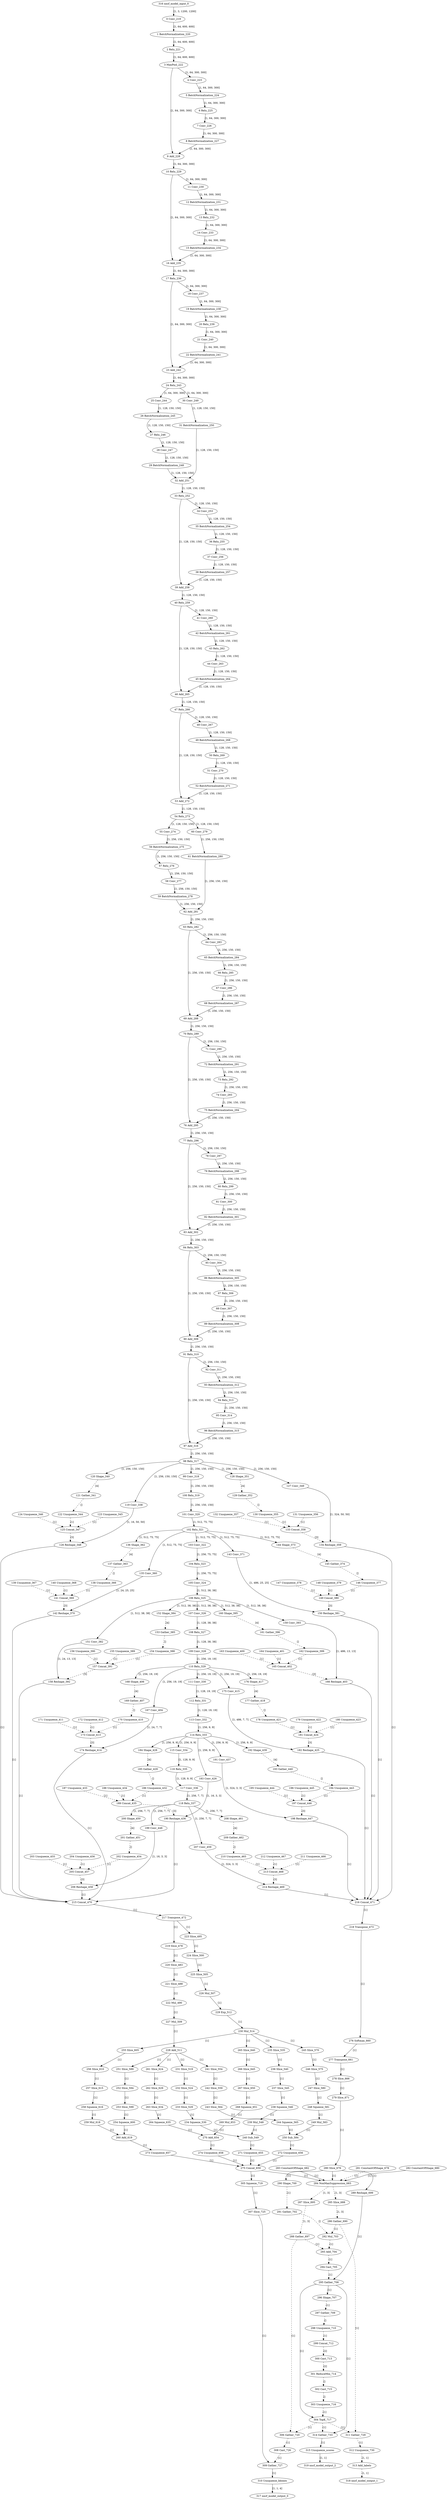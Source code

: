 strict digraph  {
"0 Conv_219" [id=0, type=Conv];
"1 BatchNormalization_220" [id=1, type=BatchNormalization];
"2 Relu_221" [id=2, type=Relu];
"3 MaxPool_222" [id=3, type=MaxPool];
"4 Conv_223" [id=4, type=Conv];
"5 BatchNormalization_224" [id=5, type=BatchNormalization];
"6 Relu_225" [id=6, type=Relu];
"7 Conv_226" [id=7, type=Conv];
"8 BatchNormalization_227" [id=8, type=BatchNormalization];
"9 Add_228" [id=9, type=Add];
"10 Relu_229" [id=10, type=Relu];
"11 Conv_230" [id=11, type=Conv];
"12 BatchNormalization_231" [id=12, type=BatchNormalization];
"13 Relu_232" [id=13, type=Relu];
"14 Conv_233" [id=14, type=Conv];
"15 BatchNormalization_234" [id=15, type=BatchNormalization];
"16 Add_235" [id=16, type=Add];
"17 Relu_236" [id=17, type=Relu];
"18 Conv_237" [id=18, type=Conv];
"19 BatchNormalization_238" [id=19, type=BatchNormalization];
"20 Relu_239" [id=20, type=Relu];
"21 Conv_240" [id=21, type=Conv];
"22 BatchNormalization_241" [id=22, type=BatchNormalization];
"23 Add_242" [id=23, type=Add];
"24 Relu_243" [id=24, type=Relu];
"25 Conv_244" [id=25, type=Conv];
"26 BatchNormalization_245" [id=26, type=BatchNormalization];
"27 Relu_246" [id=27, type=Relu];
"28 Conv_247" [id=28, type=Conv];
"29 BatchNormalization_248" [id=29, type=BatchNormalization];
"30 Conv_249" [id=30, type=Conv];
"31 BatchNormalization_250" [id=31, type=BatchNormalization];
"32 Add_251" [id=32, type=Add];
"33 Relu_252" [id=33, type=Relu];
"34 Conv_253" [id=34, type=Conv];
"35 BatchNormalization_254" [id=35, type=BatchNormalization];
"36 Relu_255" [id=36, type=Relu];
"37 Conv_256" [id=37, type=Conv];
"38 BatchNormalization_257" [id=38, type=BatchNormalization];
"39 Add_258" [id=39, type=Add];
"40 Relu_259" [id=40, type=Relu];
"41 Conv_260" [id=41, type=Conv];
"42 BatchNormalization_261" [id=42, type=BatchNormalization];
"43 Relu_262" [id=43, type=Relu];
"44 Conv_263" [id=44, type=Conv];
"45 BatchNormalization_264" [id=45, type=BatchNormalization];
"46 Add_265" [id=46, type=Add];
"47 Relu_266" [id=47, type=Relu];
"48 Conv_267" [id=48, type=Conv];
"49 BatchNormalization_268" [id=49, type=BatchNormalization];
"50 Relu_269" [id=50, type=Relu];
"51 Conv_270" [id=51, type=Conv];
"52 BatchNormalization_271" [id=52, type=BatchNormalization];
"53 Add_272" [id=53, type=Add];
"54 Relu_273" [id=54, type=Relu];
"55 Conv_274" [id=55, type=Conv];
"56 BatchNormalization_275" [id=56, type=BatchNormalization];
"57 Relu_276" [id=57, type=Relu];
"58 Conv_277" [id=58, type=Conv];
"59 BatchNormalization_278" [id=59, type=BatchNormalization];
"60 Conv_279" [id=60, type=Conv];
"61 BatchNormalization_280" [id=61, type=BatchNormalization];
"62 Add_281" [id=62, type=Add];
"63 Relu_282" [id=63, type=Relu];
"64 Conv_283" [id=64, type=Conv];
"65 BatchNormalization_284" [id=65, type=BatchNormalization];
"66 Relu_285" [id=66, type=Relu];
"67 Conv_286" [id=67, type=Conv];
"68 BatchNormalization_287" [id=68, type=BatchNormalization];
"69 Add_288" [id=69, type=Add];
"70 Relu_289" [id=70, type=Relu];
"71 Conv_290" [id=71, type=Conv];
"72 BatchNormalization_291" [id=72, type=BatchNormalization];
"73 Relu_292" [id=73, type=Relu];
"74 Conv_293" [id=74, type=Conv];
"75 BatchNormalization_294" [id=75, type=BatchNormalization];
"76 Add_295" [id=76, type=Add];
"77 Relu_296" [id=77, type=Relu];
"78 Conv_297" [id=78, type=Conv];
"79 BatchNormalization_298" [id=79, type=BatchNormalization];
"80 Relu_299" [id=80, type=Relu];
"81 Conv_300" [id=81, type=Conv];
"82 BatchNormalization_301" [id=82, type=BatchNormalization];
"83 Add_302" [id=83, type=Add];
"84 Relu_303" [id=84, type=Relu];
"85 Conv_304" [id=85, type=Conv];
"86 BatchNormalization_305" [id=86, type=BatchNormalization];
"87 Relu_306" [id=87, type=Relu];
"88 Conv_307" [id=88, type=Conv];
"89 BatchNormalization_308" [id=89, type=BatchNormalization];
"90 Add_309" [id=90, type=Add];
"91 Relu_310" [id=91, type=Relu];
"92 Conv_311" [id=92, type=Conv];
"93 BatchNormalization_312" [id=93, type=BatchNormalization];
"94 Relu_313" [id=94, type=Relu];
"95 Conv_314" [id=95, type=Conv];
"96 BatchNormalization_315" [id=96, type=BatchNormalization];
"97 Add_316" [id=97, type=Add];
"98 Relu_317" [id=98, type=Relu];
"99 Conv_318" [id=99, type=Conv];
"100 Relu_319" [id=100, type=Relu];
"101 Conv_320" [id=101, type=Conv];
"102 Relu_321" [id=102, type=Relu];
"103 Conv_322" [id=103, type=Conv];
"104 Relu_323" [id=104, type=Relu];
"105 Conv_324" [id=105, type=Conv];
"106 Relu_325" [id=106, type=Relu];
"107 Conv_326" [id=107, type=Conv];
"108 Relu_327" [id=108, type=Relu];
"109 Conv_328" [id=109, type=Conv];
"110 Relu_329" [id=110, type=Relu];
"111 Conv_330" [id=111, type=Conv];
"112 Relu_331" [id=112, type=Relu];
"113 Conv_332" [id=113, type=Conv];
"114 Relu_333" [id=114, type=Relu];
"115 Conv_334" [id=115, type=Conv];
"116 Relu_335" [id=116, type=Relu];
"117 Conv_336" [id=117, type=Conv];
"118 Relu_337" [id=118, type=Relu];
"119 Conv_338" [id=119, type=Conv];
"120 Shape_340" [id=120, type=Shape];
"121 Gather_341" [id=121, type=Gather];
"122 Unsqueeze_344" [id=122, type=Unsqueeze];
"123 Unsqueeze_345" [id=123, type=Unsqueeze];
"124 Unsqueeze_346" [id=124, type=Unsqueeze];
"125 Concat_347" [id=125, type=Concat];
"126 Reshape_348" [id=126, type=Reshape];
"127 Conv_349" [id=127, type=Conv];
"128 Shape_351" [id=128, type=Shape];
"129 Gather_352" [id=129, type=Gather];
"130 Unsqueeze_355" [id=130, type=Unsqueeze];
"131 Unsqueeze_356" [id=131, type=Unsqueeze];
"132 Unsqueeze_357" [id=132, type=Unsqueeze];
"133 Concat_358" [id=133, type=Concat];
"134 Reshape_359" [id=134, type=Reshape];
"135 Conv_360" [id=135, type=Conv];
"136 Shape_362" [id=136, type=Shape];
"137 Gather_363" [id=137, type=Gather];
"138 Unsqueeze_366" [id=138, type=Unsqueeze];
"139 Unsqueeze_367" [id=139, type=Unsqueeze];
"140 Unsqueeze_368" [id=140, type=Unsqueeze];
"141 Concat_369" [id=141, type=Concat];
"142 Reshape_370" [id=142, type=Reshape];
"143 Conv_371" [id=143, type=Conv];
"144 Shape_373" [id=144, type=Shape];
"145 Gather_374" [id=145, type=Gather];
"146 Unsqueeze_377" [id=146, type=Unsqueeze];
"147 Unsqueeze_378" [id=147, type=Unsqueeze];
"148 Unsqueeze_379" [id=148, type=Unsqueeze];
"149 Concat_380" [id=149, type=Concat];
"150 Reshape_381" [id=150, type=Reshape];
"151 Conv_382" [id=151, type=Conv];
"152 Shape_384" [id=152, type=Shape];
"153 Gather_385" [id=153, type=Gather];
"154 Unsqueeze_388" [id=154, type=Unsqueeze];
"155 Unsqueeze_389" [id=155, type=Unsqueeze];
"156 Unsqueeze_390" [id=156, type=Unsqueeze];
"157 Concat_391" [id=157, type=Concat];
"158 Reshape_392" [id=158, type=Reshape];
"159 Conv_393" [id=159, type=Conv];
"160 Shape_395" [id=160, type=Shape];
"161 Gather_396" [id=161, type=Gather];
"162 Unsqueeze_399" [id=162, type=Unsqueeze];
"163 Unsqueeze_400" [id=163, type=Unsqueeze];
"164 Unsqueeze_401" [id=164, type=Unsqueeze];
"165 Concat_402" [id=165, type=Concat];
"166 Reshape_403" [id=166, type=Reshape];
"167 Conv_404" [id=167, type=Conv];
"168 Shape_406" [id=168, type=Shape];
"169 Gather_407" [id=169, type=Gather];
"170 Unsqueeze_410" [id=170, type=Unsqueeze];
"171 Unsqueeze_411" [id=171, type=Unsqueeze];
"172 Unsqueeze_412" [id=172, type=Unsqueeze];
"173 Concat_413" [id=173, type=Concat];
"174 Reshape_414" [id=174, type=Reshape];
"175 Conv_415" [id=175, type=Conv];
"176 Shape_417" [id=176, type=Shape];
"177 Gather_418" [id=177, type=Gather];
"178 Unsqueeze_421" [id=178, type=Unsqueeze];
"179 Unsqueeze_422" [id=179, type=Unsqueeze];
"180 Unsqueeze_423" [id=180, type=Unsqueeze];
"181 Concat_424" [id=181, type=Concat];
"182 Reshape_425" [id=182, type=Reshape];
"183 Conv_426" [id=183, type=Conv];
"184 Shape_428" [id=184, type=Shape];
"185 Gather_429" [id=185, type=Gather];
"186 Unsqueeze_432" [id=186, type=Unsqueeze];
"187 Unsqueeze_433" [id=187, type=Unsqueeze];
"188 Unsqueeze_434" [id=188, type=Unsqueeze];
"189 Concat_435" [id=189, type=Concat];
"190 Reshape_436" [id=190, type=Reshape];
"191 Conv_437" [id=191, type=Conv];
"192 Shape_439" [id=192, type=Shape];
"193 Gather_440" [id=193, type=Gather];
"194 Unsqueeze_443" [id=194, type=Unsqueeze];
"195 Unsqueeze_444" [id=195, type=Unsqueeze];
"196 Unsqueeze_445" [id=196, type=Unsqueeze];
"197 Concat_446" [id=197, type=Concat];
"198 Reshape_447" [id=198, type=Reshape];
"199 Conv_448" [id=199, type=Conv];
"200 Shape_450" [id=200, type=Shape];
"201 Gather_451" [id=201, type=Gather];
"202 Unsqueeze_454" [id=202, type=Unsqueeze];
"203 Unsqueeze_455" [id=203, type=Unsqueeze];
"204 Unsqueeze_456" [id=204, type=Unsqueeze];
"205 Concat_457" [id=205, type=Concat];
"206 Reshape_458" [id=206, type=Reshape];
"207 Conv_459" [id=207, type=Conv];
"208 Shape_461" [id=208, type=Shape];
"209 Gather_462" [id=209, type=Gather];
"210 Unsqueeze_465" [id=210, type=Unsqueeze];
"211 Unsqueeze_466" [id=211, type=Unsqueeze];
"212 Unsqueeze_467" [id=212, type=Unsqueeze];
"213 Concat_468" [id=213, type=Concat];
"214 Reshape_469" [id=214, type=Reshape];
"215 Concat_470" [id=215, type=Concat];
"216 Concat_471" [id=216, type=Concat];
"217 Transpose_472" [id=217, type=Transpose];
"218 Transpose_473" [id=218, type=Transpose];
"219 Slice_478" [id=219, type=Slice];
"220 Slice_483" [id=220, type=Slice];
"221 Slice_488" [id=221, type=Slice];
"222 Mul_490" [id=222, type=Mul];
"223 Slice_495" [id=223, type=Slice];
"224 Slice_500" [id=224, type=Slice];
"225 Slice_505" [id=225, type=Slice];
"226 Mul_507" [id=226, type=Mul];
"227 Mul_509" [id=227, type=Mul];
"228 Add_511" [id=228, type=Add];
"229 Exp_512" [id=229, type=Exp];
"230 Mul_514" [id=230, type=Mul];
"231 Slice_519" [id=231, type=Slice];
"232 Slice_524" [id=232, type=Slice];
"233 Slice_529" [id=233, type=Slice];
"234 Squeeze_530" [id=234, type=Squeeze];
"235 Slice_535" [id=235, type=Slice];
"236 Slice_540" [id=236, type=Slice];
"237 Slice_545" [id=237, type=Slice];
"238 Squeeze_546" [id=238, type=Squeeze];
"239 Mul_548" [id=239, type=Mul];
"240 Sub_549" [id=240, type=Sub];
"241 Slice_554" [id=241, type=Slice];
"242 Slice_559" [id=242, type=Slice];
"243 Slice_564" [id=243, type=Slice];
"244 Squeeze_565" [id=244, type=Squeeze];
"245 Slice_570" [id=245, type=Slice];
"246 Slice_575" [id=246, type=Slice];
"247 Slice_580" [id=247, type=Slice];
"248 Squeeze_581" [id=248, type=Squeeze];
"249 Mul_583" [id=249, type=Mul];
"250 Sub_584" [id=250, type=Sub];
"251 Slice_589" [id=251, type=Slice];
"252 Slice_594" [id=252, type=Slice];
"253 Slice_599" [id=253, type=Slice];
"254 Squeeze_600" [id=254, type=Squeeze];
"255 Slice_605" [id=255, type=Slice];
"256 Slice_610" [id=256, type=Slice];
"257 Slice_615" [id=257, type=Slice];
"258 Squeeze_616" [id=258, type=Squeeze];
"259 Mul_618" [id=259, type=Mul];
"260 Add_619" [id=260, type=Add];
"261 Slice_624" [id=261, type=Slice];
"262 Slice_629" [id=262, type=Slice];
"263 Slice_634" [id=263, type=Slice];
"264 Squeeze_635" [id=264, type=Squeeze];
"265 Slice_640" [id=265, type=Slice];
"266 Slice_645" [id=266, type=Slice];
"267 Slice_650" [id=267, type=Slice];
"268 Squeeze_651" [id=268, type=Squeeze];
"269 Mul_653" [id=269, type=Mul];
"270 Add_654" [id=270, type=Add];
"271 Unsqueeze_655" [id=271, type=Unsqueeze];
"272 Unsqueeze_656" [id=272, type=Unsqueeze];
"273 Unsqueeze_657" [id=273, type=Unsqueeze];
"274 Unsqueeze_658" [id=274, type=Unsqueeze];
"275 Concat_659" [id=275, type=Concat];
"276 Softmax_660" [id=276, type=Softmax];
"277 Transpose_661" [id=277, type=Transpose];
"278 Slice_666" [id=278, type=Slice];
"279 Slice_671" [id=279, type=Slice];
"280 Slice_676" [id=280, type=Slice];
"281 ConstantOfShape_678" [id=281, type=ConstantOfShape];
"282 ConstantOfShape_680" [id=282, type=ConstantOfShape];
"283 ConstantOfShape_682" [id=283, type=ConstantOfShape];
"284 NonMaxSuppression_683" [id=284, type=NonMaxSuppression];
"285 Slice_688" [id=285, type=Slice];
"286 Gather_690" [id=286, type=Gather];
"287 Slice_695" [id=287, type=Slice];
"288 Gather_697" [id=288, type=Gather];
"289 Reshape_699" [id=289, type=Reshape];
"290 Shape_700" [id=290, type=Shape];
"291 Gather_702" [id=291, type=Gather];
"292 Mul_703" [id=292, type=Mul];
"293 Add_704" [id=293, type=Add];
"294 Cast_705" [id=294, type=Cast];
"295 Gather_706" [id=295, type=Gather];
"296 Shape_707" [id=296, type=Shape];
"297 Gather_709" [id=297, type=Gather];
"298 Unsqueeze_710" [id=298, type=Unsqueeze];
"299 Concat_712" [id=299, type=Concat];
"300 Cast_713" [id=300, type=Cast];
"301 ReduceMin_714" [id=301, type=ReduceMin];
"302 Cast_715" [id=302, type=Cast];
"303 Unsqueeze_716" [id=303, type=Unsqueeze];
"304 TopK_717" [id=304, type=TopK];
"305 Squeeze_719" [id=305, type=Squeeze];
"306 Gather_720" [id=306, type=Gather];
"307 Slice_725" [id=307, type=Slice];
"308 Cast_726" [id=308, type=Cast];
"309 Gather_727" [id=309, type=Gather];
"310 Unsqueeze_bboxes" [id=310, type=Unsqueeze];
"311 Gather_729" [id=311, type=Gather];
"312 Unsqueeze_730" [id=312, type=Unsqueeze];
"313 Add_labels" [id=313, type=Add];
"314 Gather_733" [id=314, type=Gather];
"315 Unsqueeze_scores" [id=315, type=Unsqueeze];
"316 nncf_model_input_0" [id=316, type=nncf_model_input];
"317 nncf_model_output_0" [id=317, type=nncf_model_output];
"318 nncf_model_output_1" [id=318, type=nncf_model_output];
"319 nncf_model_output_2" [id=319, type=nncf_model_output];
"0 Conv_219" -> "1 BatchNormalization_220"  [label="[1, 64, 600, 600]", style=solid];
"1 BatchNormalization_220" -> "2 Relu_221"  [label="[1, 64, 600, 600]", style=solid];
"2 Relu_221" -> "3 MaxPool_222"  [label="[1, 64, 600, 600]", style=solid];
"3 MaxPool_222" -> "4 Conv_223"  [label="[1, 64, 300, 300]", style=solid];
"3 MaxPool_222" -> "9 Add_228"  [label="[1, 64, 300, 300]", style=solid];
"4 Conv_223" -> "5 BatchNormalization_224"  [label="[1, 64, 300, 300]", style=solid];
"5 BatchNormalization_224" -> "6 Relu_225"  [label="[1, 64, 300, 300]", style=solid];
"6 Relu_225" -> "7 Conv_226"  [label="[1, 64, 300, 300]", style=solid];
"7 Conv_226" -> "8 BatchNormalization_227"  [label="[1, 64, 300, 300]", style=solid];
"8 BatchNormalization_227" -> "9 Add_228"  [label="[1, 64, 300, 300]", style=solid];
"9 Add_228" -> "10 Relu_229"  [label="[1, 64, 300, 300]", style=solid];
"10 Relu_229" -> "11 Conv_230"  [label="[1, 64, 300, 300]", style=solid];
"10 Relu_229" -> "16 Add_235"  [label="[1, 64, 300, 300]", style=solid];
"11 Conv_230" -> "12 BatchNormalization_231"  [label="[1, 64, 300, 300]", style=solid];
"12 BatchNormalization_231" -> "13 Relu_232"  [label="[1, 64, 300, 300]", style=solid];
"13 Relu_232" -> "14 Conv_233"  [label="[1, 64, 300, 300]", style=solid];
"14 Conv_233" -> "15 BatchNormalization_234"  [label="[1, 64, 300, 300]", style=solid];
"15 BatchNormalization_234" -> "16 Add_235"  [label="[1, 64, 300, 300]", style=solid];
"16 Add_235" -> "17 Relu_236"  [label="[1, 64, 300, 300]", style=solid];
"17 Relu_236" -> "18 Conv_237"  [label="[1, 64, 300, 300]", style=solid];
"17 Relu_236" -> "23 Add_242"  [label="[1, 64, 300, 300]", style=solid];
"18 Conv_237" -> "19 BatchNormalization_238"  [label="[1, 64, 300, 300]", style=solid];
"19 BatchNormalization_238" -> "20 Relu_239"  [label="[1, 64, 300, 300]", style=solid];
"20 Relu_239" -> "21 Conv_240"  [label="[1, 64, 300, 300]", style=solid];
"21 Conv_240" -> "22 BatchNormalization_241"  [label="[1, 64, 300, 300]", style=solid];
"22 BatchNormalization_241" -> "23 Add_242"  [label="[1, 64, 300, 300]", style=solid];
"23 Add_242" -> "24 Relu_243"  [label="[1, 64, 300, 300]", style=solid];
"24 Relu_243" -> "25 Conv_244"  [label="[1, 64, 300, 300]", style=solid];
"24 Relu_243" -> "30 Conv_249"  [label="[1, 64, 300, 300]", style=solid];
"25 Conv_244" -> "26 BatchNormalization_245"  [label="[1, 128, 150, 150]", style=solid];
"26 BatchNormalization_245" -> "27 Relu_246"  [label="[1, 128, 150, 150]", style=solid];
"27 Relu_246" -> "28 Conv_247"  [label="[1, 128, 150, 150]", style=solid];
"28 Conv_247" -> "29 BatchNormalization_248"  [label="[1, 128, 150, 150]", style=solid];
"29 BatchNormalization_248" -> "32 Add_251"  [label="[1, 128, 150, 150]", style=solid];
"30 Conv_249" -> "31 BatchNormalization_250"  [label="[1, 128, 150, 150]", style=solid];
"31 BatchNormalization_250" -> "32 Add_251"  [label="[1, 128, 150, 150]", style=solid];
"32 Add_251" -> "33 Relu_252"  [label="[1, 128, 150, 150]", style=solid];
"33 Relu_252" -> "34 Conv_253"  [label="[1, 128, 150, 150]", style=solid];
"33 Relu_252" -> "39 Add_258"  [label="[1, 128, 150, 150]", style=solid];
"34 Conv_253" -> "35 BatchNormalization_254"  [label="[1, 128, 150, 150]", style=solid];
"35 BatchNormalization_254" -> "36 Relu_255"  [label="[1, 128, 150, 150]", style=solid];
"36 Relu_255" -> "37 Conv_256"  [label="[1, 128, 150, 150]", style=solid];
"37 Conv_256" -> "38 BatchNormalization_257"  [label="[1, 128, 150, 150]", style=solid];
"38 BatchNormalization_257" -> "39 Add_258"  [label="[1, 128, 150, 150]", style=solid];
"39 Add_258" -> "40 Relu_259"  [label="[1, 128, 150, 150]", style=solid];
"40 Relu_259" -> "41 Conv_260"  [label="[1, 128, 150, 150]", style=solid];
"40 Relu_259" -> "46 Add_265"  [label="[1, 128, 150, 150]", style=solid];
"41 Conv_260" -> "42 BatchNormalization_261"  [label="[1, 128, 150, 150]", style=solid];
"42 BatchNormalization_261" -> "43 Relu_262"  [label="[1, 128, 150, 150]", style=solid];
"43 Relu_262" -> "44 Conv_263"  [label="[1, 128, 150, 150]", style=solid];
"44 Conv_263" -> "45 BatchNormalization_264"  [label="[1, 128, 150, 150]", style=solid];
"45 BatchNormalization_264" -> "46 Add_265"  [label="[1, 128, 150, 150]", style=solid];
"46 Add_265" -> "47 Relu_266"  [label="[1, 128, 150, 150]", style=solid];
"47 Relu_266" -> "48 Conv_267"  [label="[1, 128, 150, 150]", style=solid];
"47 Relu_266" -> "53 Add_272"  [label="[1, 128, 150, 150]", style=solid];
"48 Conv_267" -> "49 BatchNormalization_268"  [label="[1, 128, 150, 150]", style=solid];
"49 BatchNormalization_268" -> "50 Relu_269"  [label="[1, 128, 150, 150]", style=solid];
"50 Relu_269" -> "51 Conv_270"  [label="[1, 128, 150, 150]", style=solid];
"51 Conv_270" -> "52 BatchNormalization_271"  [label="[1, 128, 150, 150]", style=solid];
"52 BatchNormalization_271" -> "53 Add_272"  [label="[1, 128, 150, 150]", style=solid];
"53 Add_272" -> "54 Relu_273"  [label="[1, 128, 150, 150]", style=solid];
"54 Relu_273" -> "55 Conv_274"  [label="[1, 128, 150, 150]", style=solid];
"54 Relu_273" -> "60 Conv_279"  [label="[1, 128, 150, 150]", style=solid];
"55 Conv_274" -> "56 BatchNormalization_275"  [label="[1, 256, 150, 150]", style=solid];
"56 BatchNormalization_275" -> "57 Relu_276"  [label="[1, 256, 150, 150]", style=solid];
"57 Relu_276" -> "58 Conv_277"  [label="[1, 256, 150, 150]", style=solid];
"58 Conv_277" -> "59 BatchNormalization_278"  [label="[1, 256, 150, 150]", style=solid];
"59 BatchNormalization_278" -> "62 Add_281"  [label="[1, 256, 150, 150]", style=solid];
"60 Conv_279" -> "61 BatchNormalization_280"  [label="[1, 256, 150, 150]", style=solid];
"61 BatchNormalization_280" -> "62 Add_281"  [label="[1, 256, 150, 150]", style=solid];
"62 Add_281" -> "63 Relu_282"  [label="[1, 256, 150, 150]", style=solid];
"63 Relu_282" -> "64 Conv_283"  [label="[1, 256, 150, 150]", style=solid];
"63 Relu_282" -> "69 Add_288"  [label="[1, 256, 150, 150]", style=solid];
"64 Conv_283" -> "65 BatchNormalization_284"  [label="[1, 256, 150, 150]", style=solid];
"65 BatchNormalization_284" -> "66 Relu_285"  [label="[1, 256, 150, 150]", style=solid];
"66 Relu_285" -> "67 Conv_286"  [label="[1, 256, 150, 150]", style=solid];
"67 Conv_286" -> "68 BatchNormalization_287"  [label="[1, 256, 150, 150]", style=solid];
"68 BatchNormalization_287" -> "69 Add_288"  [label="[1, 256, 150, 150]", style=solid];
"69 Add_288" -> "70 Relu_289"  [label="[1, 256, 150, 150]", style=solid];
"70 Relu_289" -> "71 Conv_290"  [label="[1, 256, 150, 150]", style=solid];
"70 Relu_289" -> "76 Add_295"  [label="[1, 256, 150, 150]", style=solid];
"71 Conv_290" -> "72 BatchNormalization_291"  [label="[1, 256, 150, 150]", style=solid];
"72 BatchNormalization_291" -> "73 Relu_292"  [label="[1, 256, 150, 150]", style=solid];
"73 Relu_292" -> "74 Conv_293"  [label="[1, 256, 150, 150]", style=solid];
"74 Conv_293" -> "75 BatchNormalization_294"  [label="[1, 256, 150, 150]", style=solid];
"75 BatchNormalization_294" -> "76 Add_295"  [label="[1, 256, 150, 150]", style=solid];
"76 Add_295" -> "77 Relu_296"  [label="[1, 256, 150, 150]", style=solid];
"77 Relu_296" -> "78 Conv_297"  [label="[1, 256, 150, 150]", style=solid];
"77 Relu_296" -> "83 Add_302"  [label="[1, 256, 150, 150]", style=solid];
"78 Conv_297" -> "79 BatchNormalization_298"  [label="[1, 256, 150, 150]", style=solid];
"79 BatchNormalization_298" -> "80 Relu_299"  [label="[1, 256, 150, 150]", style=solid];
"80 Relu_299" -> "81 Conv_300"  [label="[1, 256, 150, 150]", style=solid];
"81 Conv_300" -> "82 BatchNormalization_301"  [label="[1, 256, 150, 150]", style=solid];
"82 BatchNormalization_301" -> "83 Add_302"  [label="[1, 256, 150, 150]", style=solid];
"83 Add_302" -> "84 Relu_303"  [label="[1, 256, 150, 150]", style=solid];
"84 Relu_303" -> "85 Conv_304"  [label="[1, 256, 150, 150]", style=solid];
"84 Relu_303" -> "90 Add_309"  [label="[1, 256, 150, 150]", style=solid];
"85 Conv_304" -> "86 BatchNormalization_305"  [label="[1, 256, 150, 150]", style=solid];
"86 BatchNormalization_305" -> "87 Relu_306"  [label="[1, 256, 150, 150]", style=solid];
"87 Relu_306" -> "88 Conv_307"  [label="[1, 256, 150, 150]", style=solid];
"88 Conv_307" -> "89 BatchNormalization_308"  [label="[1, 256, 150, 150]", style=solid];
"89 BatchNormalization_308" -> "90 Add_309"  [label="[1, 256, 150, 150]", style=solid];
"90 Add_309" -> "91 Relu_310"  [label="[1, 256, 150, 150]", style=solid];
"91 Relu_310" -> "92 Conv_311"  [label="[1, 256, 150, 150]", style=solid];
"91 Relu_310" -> "97 Add_316"  [label="[1, 256, 150, 150]", style=solid];
"92 Conv_311" -> "93 BatchNormalization_312"  [label="[1, 256, 150, 150]", style=solid];
"93 BatchNormalization_312" -> "94 Relu_313"  [label="[1, 256, 150, 150]", style=solid];
"94 Relu_313" -> "95 Conv_314"  [label="[1, 256, 150, 150]", style=solid];
"95 Conv_314" -> "96 BatchNormalization_315"  [label="[1, 256, 150, 150]", style=solid];
"96 BatchNormalization_315" -> "97 Add_316"  [label="[1, 256, 150, 150]", style=solid];
"97 Add_316" -> "98 Relu_317"  [label="[1, 256, 150, 150]", style=solid];
"98 Relu_317" -> "99 Conv_318"  [label="[1, 256, 150, 150]", style=solid];
"98 Relu_317" -> "119 Conv_338"  [label="[1, 256, 150, 150]", style=solid];
"98 Relu_317" -> "120 Shape_340"  [label="[1, 256, 150, 150]", style=solid];
"98 Relu_317" -> "127 Conv_349"  [label="[1, 256, 150, 150]", style=solid];
"98 Relu_317" -> "128 Shape_351"  [label="[1, 256, 150, 150]", style=solid];
"99 Conv_318" -> "100 Relu_319"  [label="[1, 256, 150, 150]", style=solid];
"100 Relu_319" -> "101 Conv_320"  [label="[1, 256, 150, 150]", style=solid];
"101 Conv_320" -> "102 Relu_321"  [label="[1, 512, 75, 75]", style=solid];
"102 Relu_321" -> "103 Conv_322"  [label="[1, 512, 75, 75]", style=solid];
"102 Relu_321" -> "135 Conv_360"  [label="[1, 512, 75, 75]", style=solid];
"102 Relu_321" -> "136 Shape_362"  [label="[1, 512, 75, 75]", style=solid];
"102 Relu_321" -> "143 Conv_371"  [label="[1, 512, 75, 75]", style=solid];
"102 Relu_321" -> "144 Shape_373"  [label="[1, 512, 75, 75]", style=solid];
"103 Conv_322" -> "104 Relu_323"  [label="[1, 256, 75, 75]", style=solid];
"104 Relu_323" -> "105 Conv_324"  [label="[1, 256, 75, 75]", style=solid];
"105 Conv_324" -> "106 Relu_325"  [label="[1, 512, 38, 38]", style=solid];
"106 Relu_325" -> "107 Conv_326"  [label="[1, 512, 38, 38]", style=solid];
"106 Relu_325" -> "151 Conv_382"  [label="[1, 512, 38, 38]", style=solid];
"106 Relu_325" -> "152 Shape_384"  [label="[1, 512, 38, 38]", style=solid];
"106 Relu_325" -> "159 Conv_393"  [label="[1, 512, 38, 38]", style=solid];
"106 Relu_325" -> "160 Shape_395"  [label="[1, 512, 38, 38]", style=solid];
"107 Conv_326" -> "108 Relu_327"  [label="[1, 128, 38, 38]", style=solid];
"108 Relu_327" -> "109 Conv_328"  [label="[1, 128, 38, 38]", style=solid];
"109 Conv_328" -> "110 Relu_329"  [label="[1, 256, 19, 19]", style=solid];
"110 Relu_329" -> "111 Conv_330"  [label="[1, 256, 19, 19]", style=solid];
"110 Relu_329" -> "167 Conv_404"  [label="[1, 256, 19, 19]", style=solid];
"110 Relu_329" -> "168 Shape_406"  [label="[1, 256, 19, 19]", style=solid];
"110 Relu_329" -> "175 Conv_415"  [label="[1, 256, 19, 19]", style=solid];
"110 Relu_329" -> "176 Shape_417"  [label="[1, 256, 19, 19]", style=solid];
"111 Conv_330" -> "112 Relu_331"  [label="[1, 128, 19, 19]", style=solid];
"112 Relu_331" -> "113 Conv_332"  [label="[1, 128, 19, 19]", style=solid];
"113 Conv_332" -> "114 Relu_333"  [label="[1, 256, 9, 9]", style=solid];
"114 Relu_333" -> "115 Conv_334"  [label="[1, 256, 9, 9]", style=solid];
"114 Relu_333" -> "183 Conv_426"  [label="[1, 256, 9, 9]", style=solid];
"114 Relu_333" -> "184 Shape_428"  [label="[1, 256, 9, 9]", style=solid];
"114 Relu_333" -> "191 Conv_437"  [label="[1, 256, 9, 9]", style=solid];
"114 Relu_333" -> "192 Shape_439"  [label="[1, 256, 9, 9]", style=solid];
"115 Conv_334" -> "116 Relu_335"  [label="[1, 128, 9, 9]", style=solid];
"116 Relu_335" -> "117 Conv_336"  [label="[1, 128, 9, 9]", style=solid];
"117 Conv_336" -> "118 Relu_337"  [label="[1, 256, 7, 7]", style=solid];
"118 Relu_337" -> "199 Conv_448"  [label="[1, 256, 7, 7]", style=solid];
"118 Relu_337" -> "200 Shape_450"  [label="[1, 256, 7, 7]", style=solid];
"118 Relu_337" -> "207 Conv_459"  [label="[1, 256, 7, 7]", style=solid];
"118 Relu_337" -> "208 Shape_461"  [label="[1, 256, 7, 7]", style=solid];
"119 Conv_338" -> "126 Reshape_348"  [label="[1, 16, 50, 50]", style=solid];
"120 Shape_340" -> "121 Gather_341"  [label="[4]", style=dashed];
"121 Gather_341" -> "122 Unsqueeze_344"  [label="[]", style=dashed];
"122 Unsqueeze_344" -> "125 Concat_347"  [label="[1]", style=dashed];
"123 Unsqueeze_345" -> "125 Concat_347"  [label="[1]", style=dashed];
"124 Unsqueeze_346" -> "125 Concat_347"  [label="[1]", style=dashed];
"125 Concat_347" -> "126 Reshape_348"  [label="[3]", style=dashed];
"126 Reshape_348" -> "215 Concat_470"  [label="[1]", style=solid];
"127 Conv_349" -> "134 Reshape_359"  [label="[1, 324, 50, 50]", style=solid];
"128 Shape_351" -> "129 Gather_352"  [label="[4]", style=dashed];
"129 Gather_352" -> "130 Unsqueeze_355"  [label="[]", style=dashed];
"130 Unsqueeze_355" -> "133 Concat_358"  [label="[1]", style=dashed];
"131 Unsqueeze_356" -> "133 Concat_358"  [label="[1]", style=dashed];
"132 Unsqueeze_357" -> "133 Concat_358"  [label="[1]", style=dashed];
"133 Concat_358" -> "134 Reshape_359"  [label="[3]", style=dashed];
"134 Reshape_359" -> "216 Concat_471"  [label="[1]", style=solid];
"135 Conv_360" -> "142 Reshape_370"  [label="[1, 24, 25, 25]", style=solid];
"136 Shape_362" -> "137 Gather_363"  [label="[4]", style=dashed];
"137 Gather_363" -> "138 Unsqueeze_366"  [label="[]", style=dashed];
"138 Unsqueeze_366" -> "141 Concat_369"  [label="[1]", style=dashed];
"139 Unsqueeze_367" -> "141 Concat_369"  [label="[1]", style=dashed];
"140 Unsqueeze_368" -> "141 Concat_369"  [label="[1]", style=dashed];
"141 Concat_369" -> "142 Reshape_370"  [label="[3]", style=dashed];
"142 Reshape_370" -> "215 Concat_470"  [label="[1]", style=solid];
"143 Conv_371" -> "150 Reshape_381"  [label="[1, 486, 25, 25]", style=solid];
"144 Shape_373" -> "145 Gather_374"  [label="[4]", style=dashed];
"145 Gather_374" -> "146 Unsqueeze_377"  [label="[]", style=dashed];
"146 Unsqueeze_377" -> "149 Concat_380"  [label="[1]", style=dashed];
"147 Unsqueeze_378" -> "149 Concat_380"  [label="[1]", style=dashed];
"148 Unsqueeze_379" -> "149 Concat_380"  [label="[1]", style=dashed];
"149 Concat_380" -> "150 Reshape_381"  [label="[3]", style=dashed];
"150 Reshape_381" -> "216 Concat_471"  [label="[1]", style=solid];
"151 Conv_382" -> "158 Reshape_392"  [label="[1, 24, 13, 13]", style=solid];
"152 Shape_384" -> "153 Gather_385"  [label="[4]", style=dashed];
"153 Gather_385" -> "154 Unsqueeze_388"  [label="[]", style=dashed];
"154 Unsqueeze_388" -> "157 Concat_391"  [label="[1]", style=dashed];
"155 Unsqueeze_389" -> "157 Concat_391"  [label="[1]", style=dashed];
"156 Unsqueeze_390" -> "157 Concat_391"  [label="[1]", style=dashed];
"157 Concat_391" -> "158 Reshape_392"  [label="[3]", style=dashed];
"158 Reshape_392" -> "215 Concat_470"  [label="[1]", style=solid];
"159 Conv_393" -> "166 Reshape_403"  [label="[1, 486, 13, 13]", style=solid];
"160 Shape_395" -> "161 Gather_396"  [label="[4]", style=dashed];
"161 Gather_396" -> "162 Unsqueeze_399"  [label="[]", style=dashed];
"162 Unsqueeze_399" -> "165 Concat_402"  [label="[1]", style=dashed];
"163 Unsqueeze_400" -> "165 Concat_402"  [label="[1]", style=dashed];
"164 Unsqueeze_401" -> "165 Concat_402"  [label="[1]", style=dashed];
"165 Concat_402" -> "166 Reshape_403"  [label="[3]", style=dashed];
"166 Reshape_403" -> "216 Concat_471"  [label="[1]", style=solid];
"167 Conv_404" -> "174 Reshape_414"  [label="[1, 24, 7, 7]", style=solid];
"168 Shape_406" -> "169 Gather_407"  [label="[4]", style=dashed];
"169 Gather_407" -> "170 Unsqueeze_410"  [label="[]", style=dashed];
"170 Unsqueeze_410" -> "173 Concat_413"  [label="[1]", style=dashed];
"171 Unsqueeze_411" -> "173 Concat_413"  [label="[1]", style=dashed];
"172 Unsqueeze_412" -> "173 Concat_413"  [label="[1]", style=dashed];
"173 Concat_413" -> "174 Reshape_414"  [label="[3]", style=dashed];
"174 Reshape_414" -> "215 Concat_470"  [label="[1]", style=solid];
"175 Conv_415" -> "182 Reshape_425"  [label="[1, 486, 7, 7]", style=solid];
"176 Shape_417" -> "177 Gather_418"  [label="[4]", style=dashed];
"177 Gather_418" -> "178 Unsqueeze_421"  [label="[]", style=dashed];
"178 Unsqueeze_421" -> "181 Concat_424"  [label="[1]", style=dashed];
"179 Unsqueeze_422" -> "181 Concat_424"  [label="[1]", style=dashed];
"180 Unsqueeze_423" -> "181 Concat_424"  [label="[1]", style=dashed];
"181 Concat_424" -> "182 Reshape_425"  [label="[3]", style=dashed];
"182 Reshape_425" -> "216 Concat_471"  [label="[1]", style=solid];
"183 Conv_426" -> "190 Reshape_436"  [label="[1, 16, 3, 3]", style=solid];
"184 Shape_428" -> "185 Gather_429"  [label="[4]", style=dashed];
"185 Gather_429" -> "186 Unsqueeze_432"  [label="[]", style=dashed];
"186 Unsqueeze_432" -> "189 Concat_435"  [label="[1]", style=dashed];
"187 Unsqueeze_433" -> "189 Concat_435"  [label="[1]", style=dashed];
"188 Unsqueeze_434" -> "189 Concat_435"  [label="[1]", style=dashed];
"189 Concat_435" -> "190 Reshape_436"  [label="[3]", style=dashed];
"190 Reshape_436" -> "215 Concat_470"  [label="[1]", style=solid];
"191 Conv_437" -> "198 Reshape_447"  [label="[1, 324, 3, 3]", style=solid];
"192 Shape_439" -> "193 Gather_440"  [label="[4]", style=dashed];
"193 Gather_440" -> "194 Unsqueeze_443"  [label="[]", style=dashed];
"194 Unsqueeze_443" -> "197 Concat_446"  [label="[1]", style=dashed];
"195 Unsqueeze_444" -> "197 Concat_446"  [label="[1]", style=dashed];
"196 Unsqueeze_445" -> "197 Concat_446"  [label="[1]", style=dashed];
"197 Concat_446" -> "198 Reshape_447"  [label="[3]", style=dashed];
"198 Reshape_447" -> "216 Concat_471"  [label="[1]", style=solid];
"199 Conv_448" -> "206 Reshape_458"  [label="[1, 16, 3, 3]", style=solid];
"200 Shape_450" -> "201 Gather_451"  [label="[4]", style=dashed];
"201 Gather_451" -> "202 Unsqueeze_454"  [label="[]", style=dashed];
"202 Unsqueeze_454" -> "205 Concat_457"  [label="[1]", style=dashed];
"203 Unsqueeze_455" -> "205 Concat_457"  [label="[1]", style=dashed];
"204 Unsqueeze_456" -> "205 Concat_457"  [label="[1]", style=dashed];
"205 Concat_457" -> "206 Reshape_458"  [label="[3]", style=dashed];
"206 Reshape_458" -> "215 Concat_470"  [label="[1]", style=solid];
"207 Conv_459" -> "214 Reshape_469"  [label="[1, 324, 3, 3]", style=solid];
"208 Shape_461" -> "209 Gather_462"  [label="[4]", style=dashed];
"209 Gather_462" -> "210 Unsqueeze_465"  [label="[]", style=dashed];
"210 Unsqueeze_465" -> "213 Concat_468"  [label="[1]", style=dashed];
"211 Unsqueeze_466" -> "213 Concat_468"  [label="[1]", style=dashed];
"212 Unsqueeze_467" -> "213 Concat_468"  [label="[1]", style=dashed];
"213 Concat_468" -> "214 Reshape_469"  [label="[3]", style=dashed];
"214 Reshape_469" -> "216 Concat_471"  [label="[1]", style=solid];
"215 Concat_470" -> "217 Transpose_472"  [label="[1]", style=solid];
"216 Concat_471" -> "218 Transpose_473"  [label="[1]", style=solid];
"217 Transpose_472" -> "219 Slice_478"  [label="[1]", style=solid];
"217 Transpose_472" -> "223 Slice_495"  [label="[1]", style=solid];
"218 Transpose_473" -> "276 Softmax_660"  [label="[1]", style=solid];
"219 Slice_478" -> "220 Slice_483"  [label="[1]", style=solid];
"220 Slice_483" -> "221 Slice_488"  [label="[1]", style=solid];
"221 Slice_488" -> "222 Mul_490"  [label="[1]", style=solid];
"222 Mul_490" -> "227 Mul_509"  [label="[1]", style=solid];
"223 Slice_495" -> "224 Slice_500"  [label="[1]", style=solid];
"224 Slice_500" -> "225 Slice_505"  [label="[1]", style=solid];
"225 Slice_505" -> "226 Mul_507"  [label="[1]", style=solid];
"226 Mul_507" -> "229 Exp_512"  [label="[1]", style=solid];
"227 Mul_509" -> "228 Add_511"  [label="[1]", style=solid];
"228 Add_511" -> "231 Slice_519"  [label="[1]", style=solid];
"228 Add_511" -> "241 Slice_554"  [label="[1]", style=solid];
"228 Add_511" -> "251 Slice_589"  [label="[1]", style=solid];
"228 Add_511" -> "261 Slice_624"  [label="[1]", style=solid];
"229 Exp_512" -> "230 Mul_514"  [label="[1]", style=solid];
"230 Mul_514" -> "235 Slice_535"  [label="[1]", style=solid];
"230 Mul_514" -> "245 Slice_570"  [label="[1]", style=solid];
"230 Mul_514" -> "255 Slice_605"  [label="[1]", style=solid];
"230 Mul_514" -> "265 Slice_640"  [label="[1]", style=solid];
"231 Slice_519" -> "232 Slice_524"  [label="[1]", style=solid];
"232 Slice_524" -> "233 Slice_529"  [label="[1]", style=solid];
"233 Slice_529" -> "234 Squeeze_530"  [label="[1]", style=solid];
"234 Squeeze_530" -> "240 Sub_549"  [label="[1]", style=solid];
"235 Slice_535" -> "236 Slice_540"  [label="[1]", style=solid];
"236 Slice_540" -> "237 Slice_545"  [label="[1]", style=solid];
"237 Slice_545" -> "238 Squeeze_546"  [label="[1]", style=solid];
"238 Squeeze_546" -> "239 Mul_548"  [label="[1]", style=solid];
"239 Mul_548" -> "240 Sub_549"  [label="[1]", style=solid];
"240 Sub_549" -> "271 Unsqueeze_655"  [label="[1]", style=solid];
"241 Slice_554" -> "242 Slice_559"  [label="[1]", style=solid];
"242 Slice_559" -> "243 Slice_564"  [label="[1]", style=solid];
"243 Slice_564" -> "244 Squeeze_565"  [label="[1]", style=solid];
"244 Squeeze_565" -> "250 Sub_584"  [label="[1]", style=solid];
"245 Slice_570" -> "246 Slice_575"  [label="[1]", style=solid];
"246 Slice_575" -> "247 Slice_580"  [label="[1]", style=solid];
"247 Slice_580" -> "248 Squeeze_581"  [label="[1]", style=solid];
"248 Squeeze_581" -> "249 Mul_583"  [label="[1]", style=solid];
"249 Mul_583" -> "250 Sub_584"  [label="[1]", style=solid];
"250 Sub_584" -> "272 Unsqueeze_656"  [label="[1]", style=solid];
"251 Slice_589" -> "252 Slice_594"  [label="[1]", style=solid];
"252 Slice_594" -> "253 Slice_599"  [label="[1]", style=solid];
"253 Slice_599" -> "254 Squeeze_600"  [label="[1]", style=solid];
"254 Squeeze_600" -> "260 Add_619"  [label="[1]", style=solid];
"255 Slice_605" -> "256 Slice_610"  [label="[1]", style=solid];
"256 Slice_610" -> "257 Slice_615"  [label="[1]", style=solid];
"257 Slice_615" -> "258 Squeeze_616"  [label="[1]", style=solid];
"258 Squeeze_616" -> "259 Mul_618"  [label="[1]", style=solid];
"259 Mul_618" -> "260 Add_619"  [label="[1]", style=solid];
"260 Add_619" -> "273 Unsqueeze_657"  [label="[1]", style=solid];
"261 Slice_624" -> "262 Slice_629"  [label="[1]", style=solid];
"262 Slice_629" -> "263 Slice_634"  [label="[1]", style=solid];
"263 Slice_634" -> "264 Squeeze_635"  [label="[1]", style=solid];
"264 Squeeze_635" -> "270 Add_654"  [label="[1]", style=solid];
"265 Slice_640" -> "266 Slice_645"  [label="[1]", style=solid];
"266 Slice_645" -> "267 Slice_650"  [label="[1]", style=solid];
"267 Slice_650" -> "268 Squeeze_651"  [label="[1]", style=solid];
"268 Squeeze_651" -> "269 Mul_653"  [label="[1]", style=solid];
"269 Mul_653" -> "270 Add_654"  [label="[1]", style=solid];
"270 Add_654" -> "274 Unsqueeze_658"  [label="[1]", style=solid];
"271 Unsqueeze_655" -> "275 Concat_659"  [label="[1]", style=solid];
"272 Unsqueeze_656" -> "275 Concat_659"  [label="[1]", style=solid];
"273 Unsqueeze_657" -> "275 Concat_659"  [label="[1]", style=solid];
"274 Unsqueeze_658" -> "275 Concat_659"  [label="[1]", style=solid];
"275 Concat_659" -> "284 NonMaxSuppression_683"  [label="[1]", style=solid];
"275 Concat_659" -> "305 Squeeze_719"  [label="[1]", style=solid];
"276 Softmax_660" -> "277 Transpose_661"  [label="[1]", style=solid];
"277 Transpose_661" -> "278 Slice_666"  [label="[1]", style=solid];
"278 Slice_666" -> "279 Slice_671"  [label="[1]", style=solid];
"279 Slice_671" -> "280 Slice_676"  [label="[1]", style=solid];
"280 Slice_676" -> "284 NonMaxSuppression_683"  [label="[1]", style=solid];
"280 Slice_676" -> "289 Reshape_699"  [label="[1]", style=solid];
"280 Slice_676" -> "290 Shape_700"  [label="[1]", style=solid];
"281 ConstantOfShape_678" -> "284 NonMaxSuppression_683"  [label="[1]", style=dashed];
"282 ConstantOfShape_680" -> "284 NonMaxSuppression_683"  [label="[1]", style=solid];
"283 ConstantOfShape_682" -> "284 NonMaxSuppression_683"  [label="[1]", style=solid];
"284 NonMaxSuppression_683" -> "285 Slice_688"  [label="[1, 3]", style=dashed];
"284 NonMaxSuppression_683" -> "287 Slice_695"  [label="[1, 3]", style=dashed];
"285 Slice_688" -> "286 Gather_690"  [label="[1, 3]", style=dashed];
"286 Gather_690" -> "292 Mul_703"  [label="[1]", style=dashed];
"286 Gather_690" -> "311 Gather_729"  [label="[1]", style=dashed];
"287 Slice_695" -> "288 Gather_697"  [label="[1, 3]", style=dashed];
"288 Gather_697" -> "293 Add_704"  [label="[1]", style=dashed];
"288 Gather_697" -> "306 Gather_720"  [label="[1]", style=dashed];
"289 Reshape_699" -> "295 Gather_706"  [label="[1]", style=solid];
"290 Shape_700" -> "291 Gather_702"  [label="[1]", style=dashed];
"291 Gather_702" -> "292 Mul_703"  [label="[]", style=dashed];
"292 Mul_703" -> "293 Add_704"  [label="[1]", style=dashed];
"293 Add_704" -> "294 Cast_705"  [label="[1]", style=dashed];
"294 Cast_705" -> "295 Gather_706"  [label="[1]", style=dashed];
"295 Gather_706" -> "296 Shape_707"  [label="[1]", style=solid];
"295 Gather_706" -> "304 TopK_717"  [label="[1]", style=solid];
"295 Gather_706" -> "314 Gather_733"  [label="[1]", style=solid];
"296 Shape_707" -> "297 Gather_709"  [label="[1]", style=dashed];
"297 Gather_709" -> "298 Unsqueeze_710"  [label="[]", style=dashed];
"298 Unsqueeze_710" -> "299 Concat_712"  [label="[1]", style=dashed];
"299 Concat_712" -> "300 Cast_713"  [label="[2]", style=dashed];
"300 Cast_713" -> "301 ReduceMin_714"  [label="[2]", style=dashed];
"301 ReduceMin_714" -> "302 Cast_715"  [label="[]", style=dashed];
"302 Cast_715" -> "303 Unsqueeze_716"  [label="[]", style=dashed];
"303 Unsqueeze_716" -> "304 TopK_717"  [label="[1]", style=dashed];
"304 TopK_717" -> "306 Gather_720"  [label="[1]", style=dashed];
"304 TopK_717" -> "311 Gather_729"  [label="[1]", style=dashed];
"304 TopK_717" -> "314 Gather_733"  [label="[1]", style=dashed];
"305 Squeeze_719" -> "307 Slice_725"  [label="[1]", style=solid];
"306 Gather_720" -> "308 Cast_726"  [label="[1]", style=dashed];
"307 Slice_725" -> "309 Gather_727"  [label="[1]", style=solid];
"308 Cast_726" -> "309 Gather_727"  [label="[1]", style=dashed];
"309 Gather_727" -> "310 Unsqueeze_bboxes"  [label="[1]", style=solid];
"310 Unsqueeze_bboxes" -> "317 nncf_model_output_0"  [label="[1, 1, 4]", style=solid];
"311 Gather_729" -> "312 Unsqueeze_730"  [label="[1]", style=dashed];
"312 Unsqueeze_730" -> "313 Add_labels"  [label="[1, 1]", style=dashed];
"313 Add_labels" -> "318 nncf_model_output_1"  [label="[1, 1]", style=dashed];
"314 Gather_733" -> "315 Unsqueeze_scores"  [label="[1]", style=solid];
"315 Unsqueeze_scores" -> "319 nncf_model_output_2"  [label="[1, 1]", style=solid];
"316 nncf_model_input_0" -> "0 Conv_219"  [label="[1, 3, 1200, 1200]", style=solid];
}
